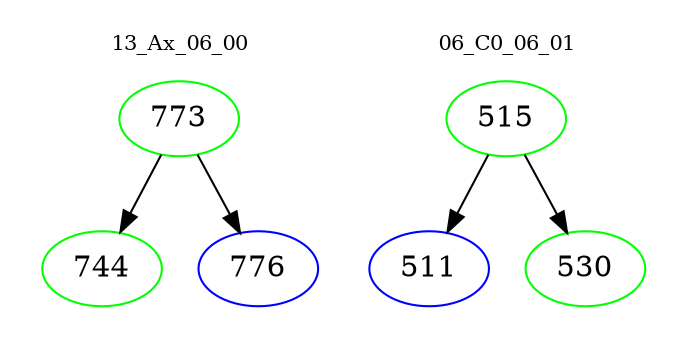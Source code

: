 digraph{
subgraph cluster_0 {
color = white
label = "13_Ax_06_00";
fontsize=10;
T0_773 [label="773", color="green"]
T0_773 -> T0_744 [color="black"]
T0_744 [label="744", color="green"]
T0_773 -> T0_776 [color="black"]
T0_776 [label="776", color="blue"]
}
subgraph cluster_1 {
color = white
label = "06_C0_06_01";
fontsize=10;
T1_515 [label="515", color="green"]
T1_515 -> T1_511 [color="black"]
T1_511 [label="511", color="blue"]
T1_515 -> T1_530 [color="black"]
T1_530 [label="530", color="green"]
}
}
